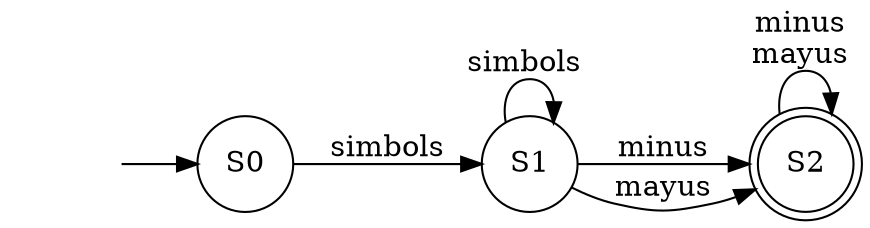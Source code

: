 digraph G{
rankdir=LR
concentrate=true
nodoInicial [shape=none label=""]
S0[shape=circle label="S0"]
S1[shape=circle label="S1"]
S2[shape=doublecircle label="S2"]
nodoInicial->S0[label=""]
S0->S1[label="simbols"]
S1->S2[label="minus"]
S1->S2[label="mayus"]
S1->S1[label="simbols \n"]
S2->S2[label="minus \nmayus \n"]

}
